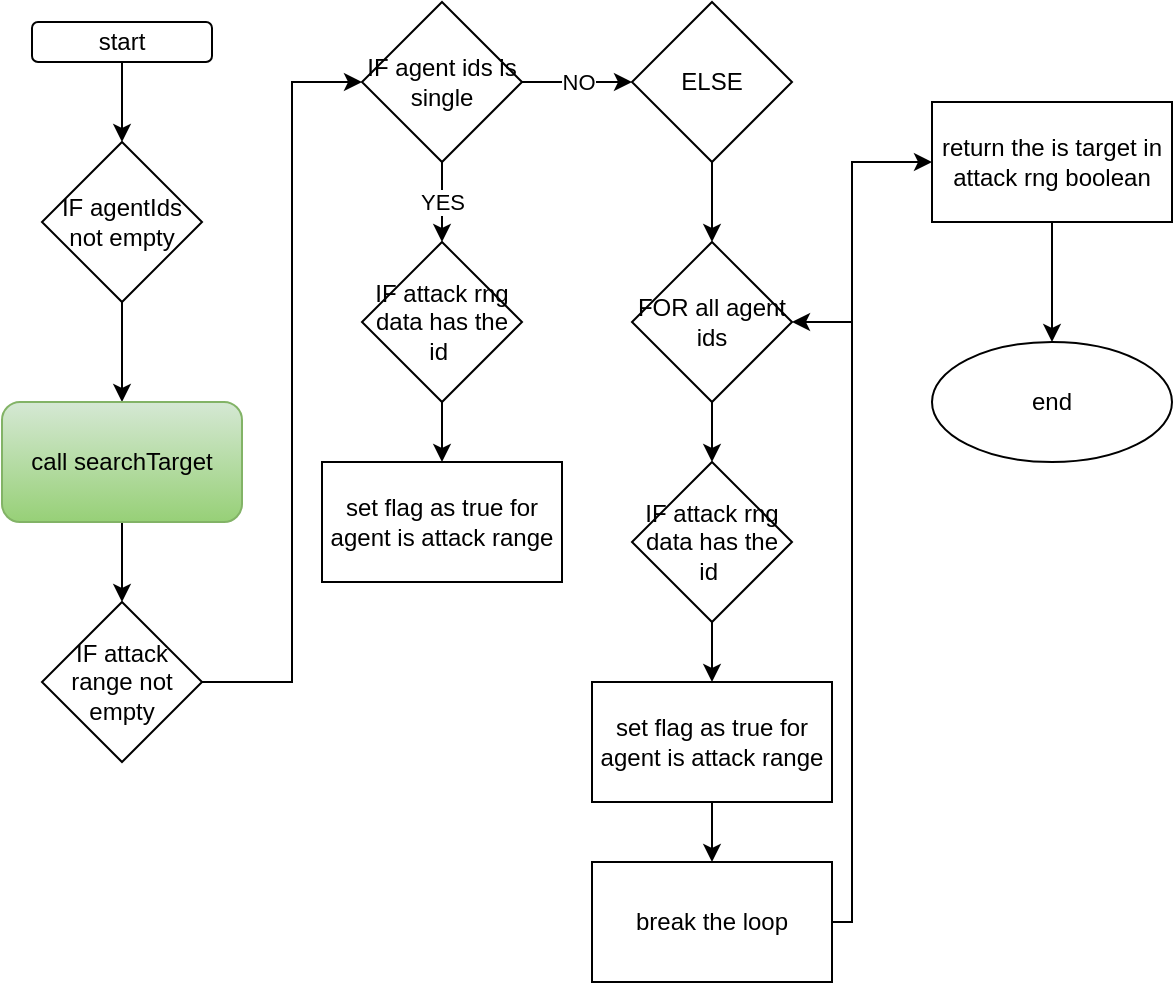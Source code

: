 <mxfile version="18.0.1" type="github">
  <diagram id="H3dMEFNXAFuzEXS722dg" name="Page-1">
    <mxGraphModel dx="1038" dy="579" grid="1" gridSize="10" guides="1" tooltips="1" connect="1" arrows="1" fold="1" page="1" pageScale="1" pageWidth="850" pageHeight="1100" math="0" shadow="0">
      <root>
        <mxCell id="0" />
        <mxCell id="1" parent="0" />
        <mxCell id="1wdeylZXjHGmHeycg6OC-3" value="" style="edgeStyle=orthogonalEdgeStyle;rounded=0;orthogonalLoop=1;jettySize=auto;html=1;" edge="1" parent="1" source="1wdeylZXjHGmHeycg6OC-1" target="1wdeylZXjHGmHeycg6OC-2">
          <mxGeometry relative="1" as="geometry" />
        </mxCell>
        <mxCell id="1wdeylZXjHGmHeycg6OC-1" value="start" style="rounded=1;whiteSpace=wrap;html=1;" vertex="1" parent="1">
          <mxGeometry x="40" y="40" width="90" height="20" as="geometry" />
        </mxCell>
        <mxCell id="1wdeylZXjHGmHeycg6OC-5" value="" style="edgeStyle=orthogonalEdgeStyle;rounded=0;orthogonalLoop=1;jettySize=auto;html=1;" edge="1" parent="1" source="1wdeylZXjHGmHeycg6OC-2" target="1wdeylZXjHGmHeycg6OC-4">
          <mxGeometry relative="1" as="geometry" />
        </mxCell>
        <mxCell id="1wdeylZXjHGmHeycg6OC-2" value="IF agentIds not empty" style="rhombus;whiteSpace=wrap;html=1;" vertex="1" parent="1">
          <mxGeometry x="45" y="100" width="80" height="80" as="geometry" />
        </mxCell>
        <mxCell id="1wdeylZXjHGmHeycg6OC-7" value="" style="edgeStyle=orthogonalEdgeStyle;rounded=0;orthogonalLoop=1;jettySize=auto;html=1;" edge="1" parent="1" source="1wdeylZXjHGmHeycg6OC-4" target="1wdeylZXjHGmHeycg6OC-6">
          <mxGeometry relative="1" as="geometry" />
        </mxCell>
        <mxCell id="1wdeylZXjHGmHeycg6OC-4" value="call&amp;nbsp;searchTarget" style="rounded=1;whiteSpace=wrap;html=1;fillColor=#d5e8d4;gradientColor=#97d077;strokeColor=#82b366;" vertex="1" parent="1">
          <mxGeometry x="25" y="230" width="120" height="60" as="geometry" />
        </mxCell>
        <mxCell id="1wdeylZXjHGmHeycg6OC-9" value="" style="edgeStyle=orthogonalEdgeStyle;rounded=0;orthogonalLoop=1;jettySize=auto;html=1;" edge="1" parent="1" source="1wdeylZXjHGmHeycg6OC-6" target="1wdeylZXjHGmHeycg6OC-8">
          <mxGeometry relative="1" as="geometry">
            <Array as="points">
              <mxPoint x="170" y="370" />
              <mxPoint x="170" y="70" />
            </Array>
          </mxGeometry>
        </mxCell>
        <mxCell id="1wdeylZXjHGmHeycg6OC-6" value="IF attack range not empty" style="rhombus;whiteSpace=wrap;html=1;" vertex="1" parent="1">
          <mxGeometry x="45" y="330" width="80" height="80" as="geometry" />
        </mxCell>
        <mxCell id="1wdeylZXjHGmHeycg6OC-11" value="YES" style="edgeStyle=orthogonalEdgeStyle;rounded=0;orthogonalLoop=1;jettySize=auto;html=1;" edge="1" parent="1" source="1wdeylZXjHGmHeycg6OC-8" target="1wdeylZXjHGmHeycg6OC-10">
          <mxGeometry relative="1" as="geometry" />
        </mxCell>
        <mxCell id="1wdeylZXjHGmHeycg6OC-15" value="NO" style="edgeStyle=orthogonalEdgeStyle;rounded=0;orthogonalLoop=1;jettySize=auto;html=1;" edge="1" parent="1" source="1wdeylZXjHGmHeycg6OC-8" target="1wdeylZXjHGmHeycg6OC-14">
          <mxGeometry relative="1" as="geometry" />
        </mxCell>
        <mxCell id="1wdeylZXjHGmHeycg6OC-8" value="IF agent ids is single" style="rhombus;whiteSpace=wrap;html=1;" vertex="1" parent="1">
          <mxGeometry x="205" y="30" width="80" height="80" as="geometry" />
        </mxCell>
        <mxCell id="1wdeylZXjHGmHeycg6OC-13" value="" style="edgeStyle=orthogonalEdgeStyle;rounded=0;orthogonalLoop=1;jettySize=auto;html=1;" edge="1" parent="1" source="1wdeylZXjHGmHeycg6OC-10" target="1wdeylZXjHGmHeycg6OC-12">
          <mxGeometry relative="1" as="geometry" />
        </mxCell>
        <mxCell id="1wdeylZXjHGmHeycg6OC-10" value="IF attack rng data has the id&amp;nbsp;" style="rhombus;whiteSpace=wrap;html=1;" vertex="1" parent="1">
          <mxGeometry x="205" y="150" width="80" height="80" as="geometry" />
        </mxCell>
        <mxCell id="1wdeylZXjHGmHeycg6OC-12" value="set flag as true for agent is attack range" style="whiteSpace=wrap;html=1;" vertex="1" parent="1">
          <mxGeometry x="185" y="260" width="120" height="60" as="geometry" />
        </mxCell>
        <mxCell id="1wdeylZXjHGmHeycg6OC-17" value="" style="edgeStyle=orthogonalEdgeStyle;rounded=0;orthogonalLoop=1;jettySize=auto;html=1;" edge="1" parent="1" source="1wdeylZXjHGmHeycg6OC-14" target="1wdeylZXjHGmHeycg6OC-16">
          <mxGeometry relative="1" as="geometry" />
        </mxCell>
        <mxCell id="1wdeylZXjHGmHeycg6OC-14" value="ELSE" style="rhombus;whiteSpace=wrap;html=1;" vertex="1" parent="1">
          <mxGeometry x="340" y="30" width="80" height="80" as="geometry" />
        </mxCell>
        <mxCell id="1wdeylZXjHGmHeycg6OC-19" value="" style="edgeStyle=orthogonalEdgeStyle;rounded=0;orthogonalLoop=1;jettySize=auto;html=1;" edge="1" parent="1" source="1wdeylZXjHGmHeycg6OC-16" target="1wdeylZXjHGmHeycg6OC-18">
          <mxGeometry relative="1" as="geometry" />
        </mxCell>
        <mxCell id="1wdeylZXjHGmHeycg6OC-16" value="FOR all agent ids" style="rhombus;whiteSpace=wrap;html=1;" vertex="1" parent="1">
          <mxGeometry x="340" y="150" width="80" height="80" as="geometry" />
        </mxCell>
        <mxCell id="1wdeylZXjHGmHeycg6OC-21" value="" style="edgeStyle=orthogonalEdgeStyle;rounded=0;orthogonalLoop=1;jettySize=auto;html=1;" edge="1" parent="1" source="1wdeylZXjHGmHeycg6OC-18" target="1wdeylZXjHGmHeycg6OC-20">
          <mxGeometry relative="1" as="geometry" />
        </mxCell>
        <mxCell id="1wdeylZXjHGmHeycg6OC-18" value="IF attack rng data has the id&amp;nbsp;" style="rhombus;whiteSpace=wrap;html=1;" vertex="1" parent="1">
          <mxGeometry x="340" y="260" width="80" height="80" as="geometry" />
        </mxCell>
        <mxCell id="1wdeylZXjHGmHeycg6OC-23" value="" style="edgeStyle=orthogonalEdgeStyle;rounded=0;orthogonalLoop=1;jettySize=auto;html=1;" edge="1" parent="1" source="1wdeylZXjHGmHeycg6OC-20" target="1wdeylZXjHGmHeycg6OC-22">
          <mxGeometry relative="1" as="geometry" />
        </mxCell>
        <mxCell id="1wdeylZXjHGmHeycg6OC-20" value="set flag as true for agent is attack range" style="whiteSpace=wrap;html=1;" vertex="1" parent="1">
          <mxGeometry x="320" y="370" width="120" height="60" as="geometry" />
        </mxCell>
        <mxCell id="1wdeylZXjHGmHeycg6OC-25" value="" style="edgeStyle=orthogonalEdgeStyle;rounded=0;orthogonalLoop=1;jettySize=auto;html=1;" edge="1" parent="1" source="1wdeylZXjHGmHeycg6OC-22" target="1wdeylZXjHGmHeycg6OC-24">
          <mxGeometry relative="1" as="geometry">
            <Array as="points">
              <mxPoint x="450" y="490" />
              <mxPoint x="450" y="110" />
            </Array>
          </mxGeometry>
        </mxCell>
        <mxCell id="1wdeylZXjHGmHeycg6OC-26" style="edgeStyle=orthogonalEdgeStyle;rounded=0;orthogonalLoop=1;jettySize=auto;html=1;entryX=1;entryY=0.5;entryDx=0;entryDy=0;" edge="1" parent="1" source="1wdeylZXjHGmHeycg6OC-22" target="1wdeylZXjHGmHeycg6OC-16">
          <mxGeometry relative="1" as="geometry">
            <Array as="points">
              <mxPoint x="450" y="490" />
              <mxPoint x="450" y="190" />
            </Array>
          </mxGeometry>
        </mxCell>
        <mxCell id="1wdeylZXjHGmHeycg6OC-22" value="break the loop" style="whiteSpace=wrap;html=1;" vertex="1" parent="1">
          <mxGeometry x="320" y="460" width="120" height="60" as="geometry" />
        </mxCell>
        <mxCell id="1wdeylZXjHGmHeycg6OC-28" value="" style="edgeStyle=orthogonalEdgeStyle;rounded=0;orthogonalLoop=1;jettySize=auto;html=1;" edge="1" parent="1" source="1wdeylZXjHGmHeycg6OC-24" target="1wdeylZXjHGmHeycg6OC-27">
          <mxGeometry relative="1" as="geometry" />
        </mxCell>
        <mxCell id="1wdeylZXjHGmHeycg6OC-24" value="return the is target in attack rng boolean" style="whiteSpace=wrap;html=1;" vertex="1" parent="1">
          <mxGeometry x="490" y="80" width="120" height="60" as="geometry" />
        </mxCell>
        <mxCell id="1wdeylZXjHGmHeycg6OC-27" value="end" style="ellipse;whiteSpace=wrap;html=1;" vertex="1" parent="1">
          <mxGeometry x="490" y="200" width="120" height="60" as="geometry" />
        </mxCell>
      </root>
    </mxGraphModel>
  </diagram>
</mxfile>
